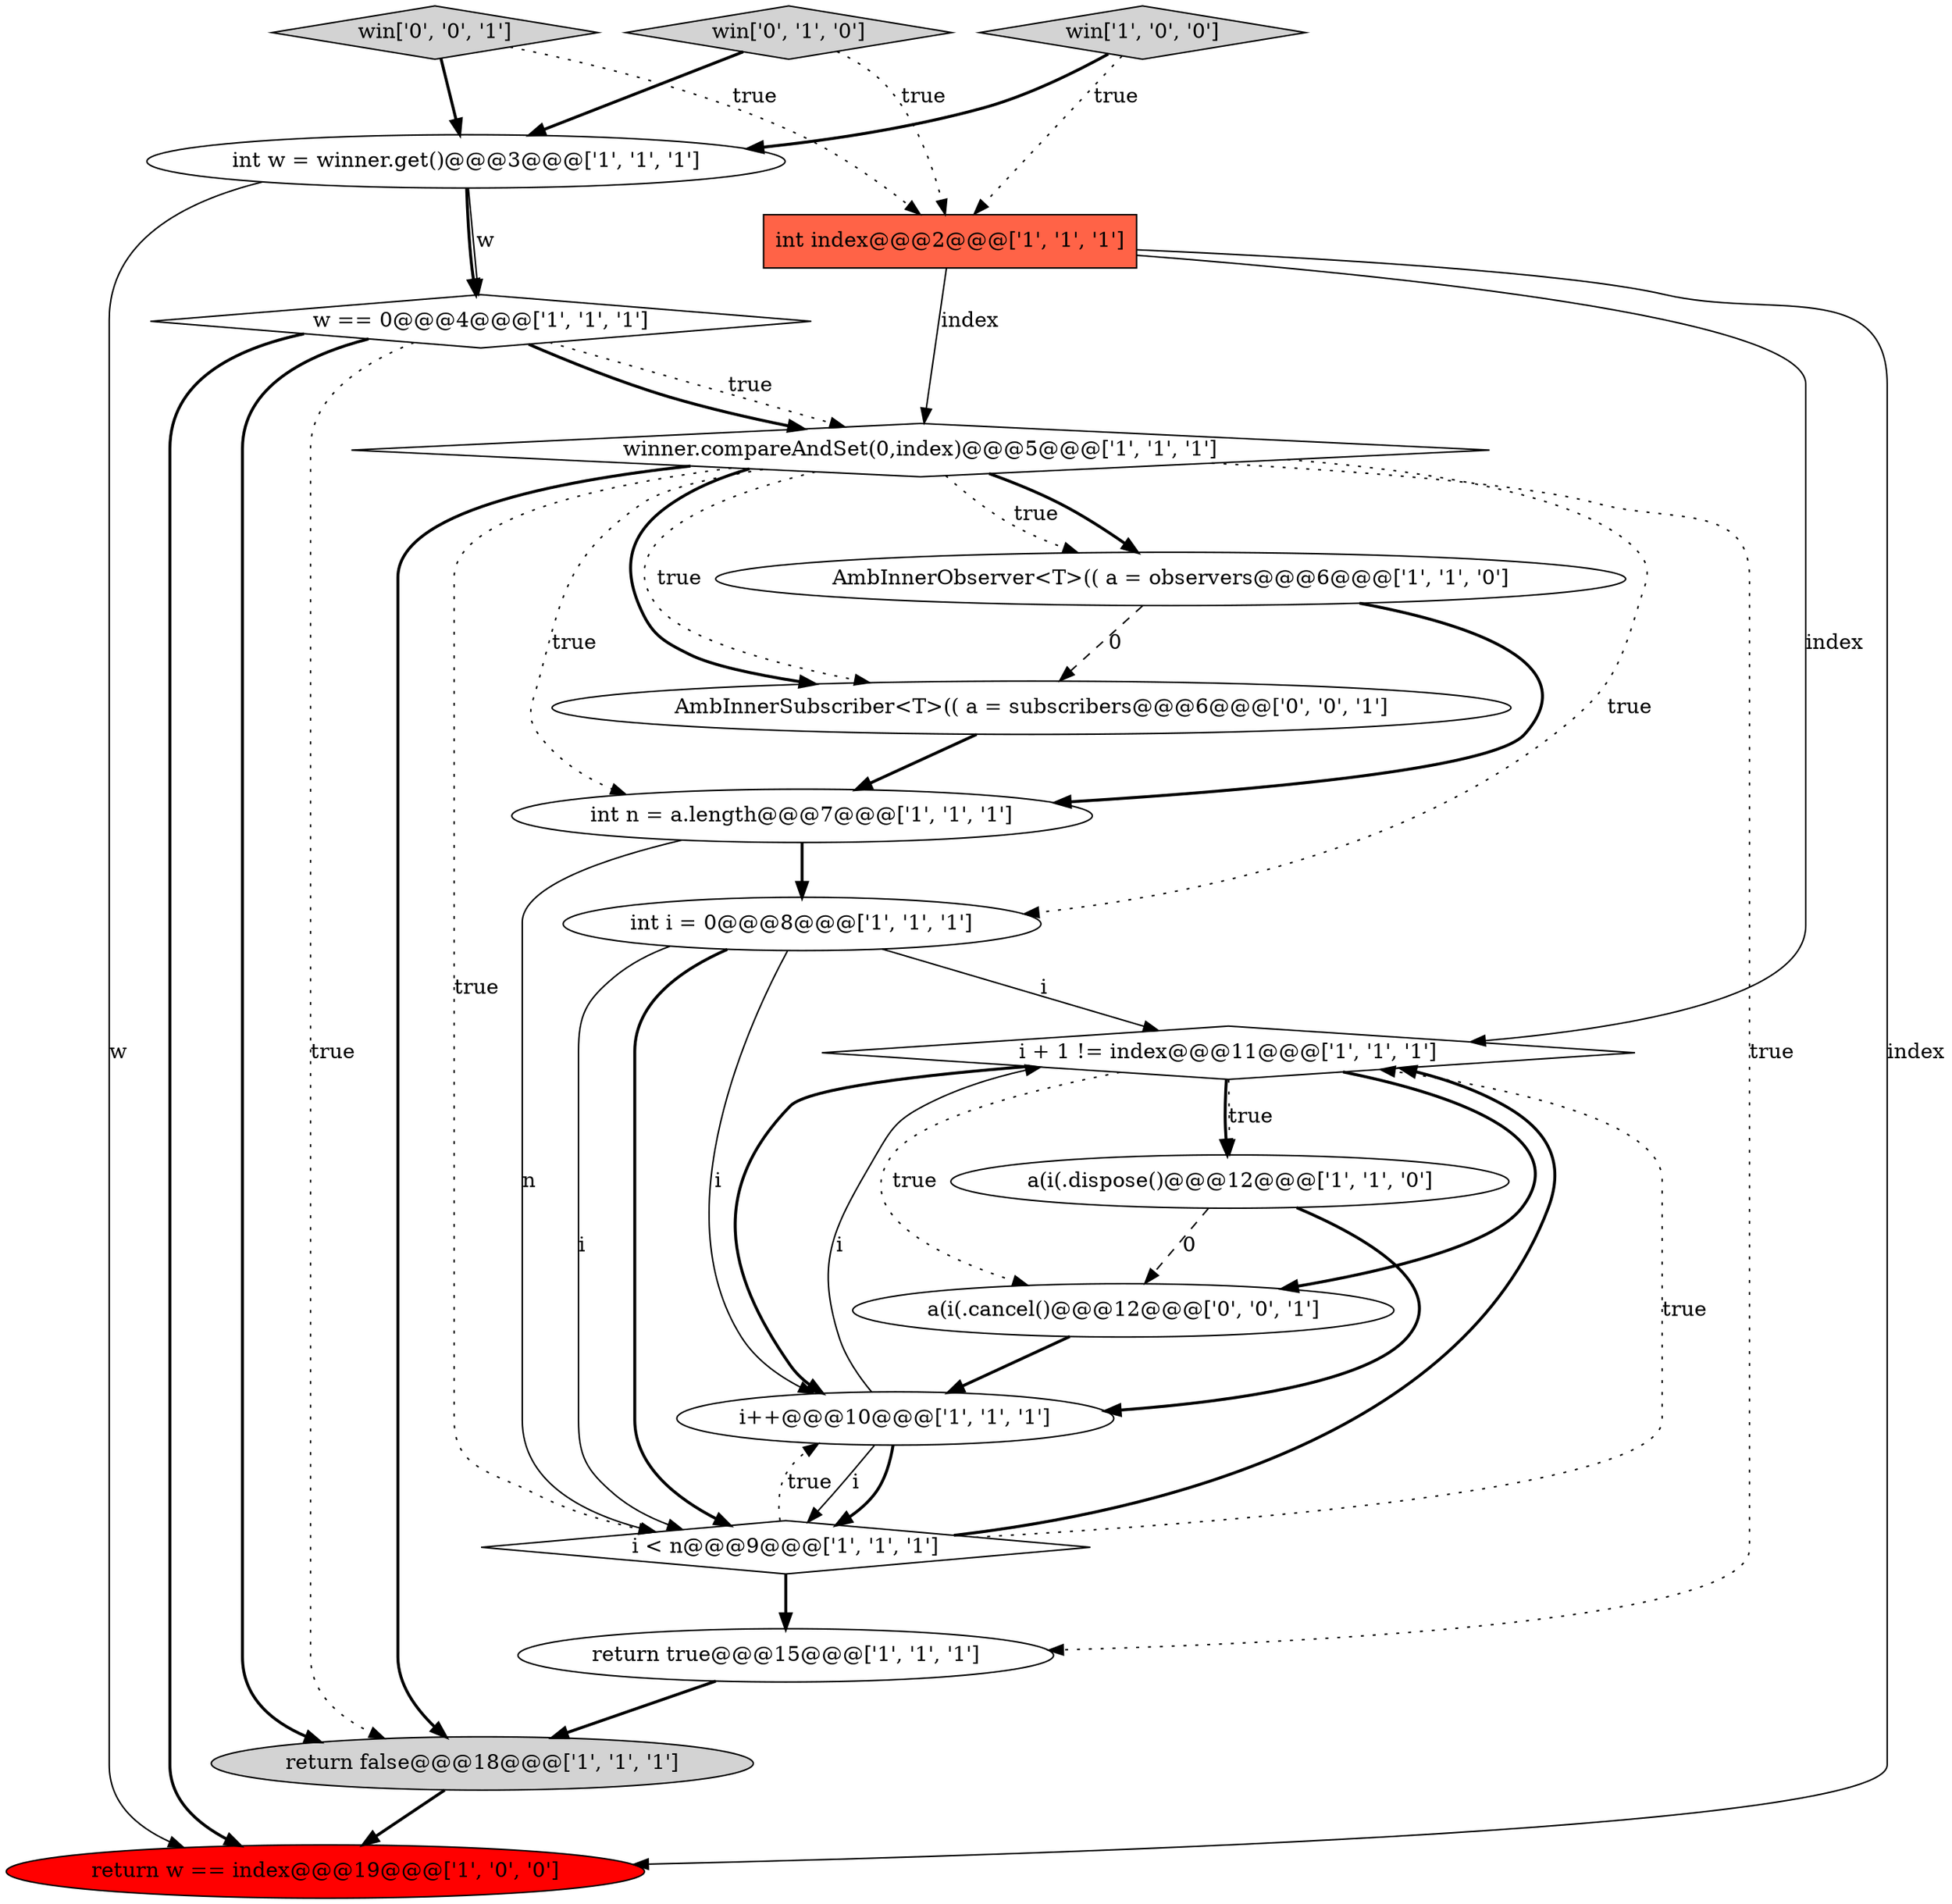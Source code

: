 digraph {
8 [style = filled, label = "i + 1 != index@@@11@@@['1', '1', '1']", fillcolor = white, shape = diamond image = "AAA0AAABBB1BBB"];
15 [style = filled, label = "win['0', '1', '0']", fillcolor = lightgray, shape = diamond image = "AAA0AAABBB2BBB"];
16 [style = filled, label = "a(i(.cancel()@@@12@@@['0', '0', '1']", fillcolor = white, shape = ellipse image = "AAA0AAABBB3BBB"];
9 [style = filled, label = "return false@@@18@@@['1', '1', '1']", fillcolor = lightgray, shape = ellipse image = "AAA0AAABBB1BBB"];
14 [style = filled, label = "a(i(.dispose()@@@12@@@['1', '1', '0']", fillcolor = white, shape = ellipse image = "AAA0AAABBB1BBB"];
7 [style = filled, label = "i < n@@@9@@@['1', '1', '1']", fillcolor = white, shape = diamond image = "AAA0AAABBB1BBB"];
11 [style = filled, label = "int index@@@2@@@['1', '1', '1']", fillcolor = tomato, shape = box image = "AAA0AAABBB1BBB"];
12 [style = filled, label = "int n = a.length@@@7@@@['1', '1', '1']", fillcolor = white, shape = ellipse image = "AAA0AAABBB1BBB"];
17 [style = filled, label = "win['0', '0', '1']", fillcolor = lightgray, shape = diamond image = "AAA0AAABBB3BBB"];
4 [style = filled, label = "winner.compareAndSet(0,index)@@@5@@@['1', '1', '1']", fillcolor = white, shape = diamond image = "AAA0AAABBB1BBB"];
18 [style = filled, label = "AmbInnerSubscriber<T>(( a = subscribers@@@6@@@['0', '0', '1']", fillcolor = white, shape = ellipse image = "AAA0AAABBB3BBB"];
2 [style = filled, label = "win['1', '0', '0']", fillcolor = lightgray, shape = diamond image = "AAA0AAABBB1BBB"];
0 [style = filled, label = "int w = winner.get()@@@3@@@['1', '1', '1']", fillcolor = white, shape = ellipse image = "AAA0AAABBB1BBB"];
13 [style = filled, label = "w == 0@@@4@@@['1', '1', '1']", fillcolor = white, shape = diamond image = "AAA0AAABBB1BBB"];
10 [style = filled, label = "i++@@@10@@@['1', '1', '1']", fillcolor = white, shape = ellipse image = "AAA0AAABBB1BBB"];
3 [style = filled, label = "return true@@@15@@@['1', '1', '1']", fillcolor = white, shape = ellipse image = "AAA0AAABBB1BBB"];
5 [style = filled, label = "AmbInnerObserver<T>(( a = observers@@@6@@@['1', '1', '0']", fillcolor = white, shape = ellipse image = "AAA0AAABBB1BBB"];
1 [style = filled, label = "return w == index@@@19@@@['1', '0', '0']", fillcolor = red, shape = ellipse image = "AAA1AAABBB1BBB"];
6 [style = filled, label = "int i = 0@@@8@@@['1', '1', '1']", fillcolor = white, shape = ellipse image = "AAA0AAABBB1BBB"];
4->6 [style = dotted, label="true"];
11->8 [style = solid, label="index"];
4->9 [style = bold, label=""];
8->10 [style = bold, label=""];
8->16 [style = bold, label=""];
4->5 [style = dotted, label="true"];
4->18 [style = dotted, label="true"];
7->10 [style = dotted, label="true"];
12->7 [style = solid, label="n"];
0->13 [style = bold, label=""];
16->10 [style = bold, label=""];
10->8 [style = solid, label="i"];
0->13 [style = solid, label="w"];
8->16 [style = dotted, label="true"];
18->12 [style = bold, label=""];
17->11 [style = dotted, label="true"];
8->14 [style = bold, label=""];
14->10 [style = bold, label=""];
4->7 [style = dotted, label="true"];
4->18 [style = bold, label=""];
6->7 [style = solid, label="i"];
5->18 [style = dashed, label="0"];
7->8 [style = bold, label=""];
12->6 [style = bold, label=""];
10->7 [style = bold, label=""];
6->8 [style = solid, label="i"];
7->3 [style = bold, label=""];
13->1 [style = bold, label=""];
2->11 [style = dotted, label="true"];
3->9 [style = bold, label=""];
11->4 [style = solid, label="index"];
2->0 [style = bold, label=""];
17->0 [style = bold, label=""];
4->3 [style = dotted, label="true"];
5->12 [style = bold, label=""];
15->0 [style = bold, label=""];
8->14 [style = dotted, label="true"];
6->10 [style = solid, label="i"];
15->11 [style = dotted, label="true"];
13->9 [style = bold, label=""];
14->16 [style = dashed, label="0"];
6->7 [style = bold, label=""];
11->1 [style = solid, label="index"];
10->7 [style = solid, label="i"];
9->1 [style = bold, label=""];
4->12 [style = dotted, label="true"];
7->8 [style = dotted, label="true"];
4->5 [style = bold, label=""];
13->4 [style = dotted, label="true"];
0->1 [style = solid, label="w"];
13->4 [style = bold, label=""];
13->9 [style = dotted, label="true"];
}
